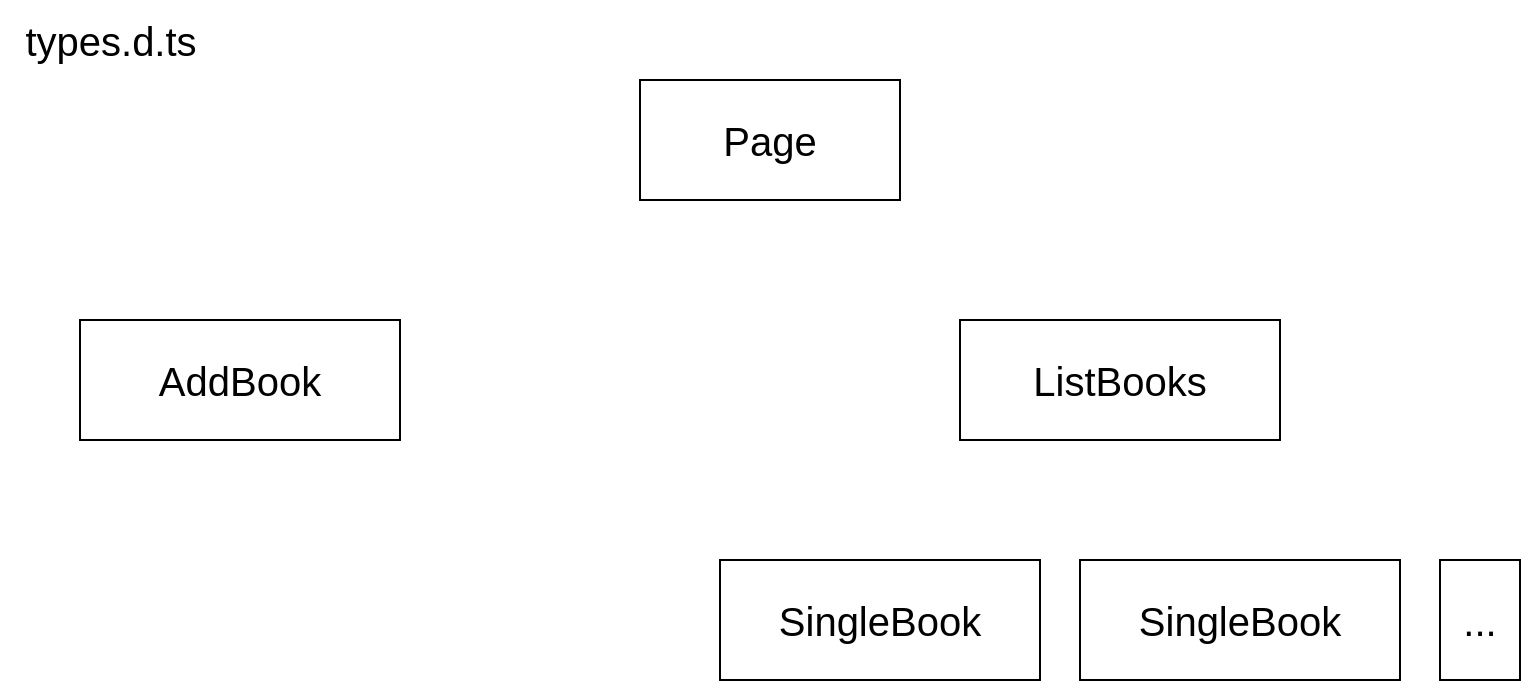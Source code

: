 <mxfile>
    <diagram id="iTcYddS-sBgx1wRTPVbm" name="Page-1">
        <mxGraphModel dx="1449" dy="497" grid="1" gridSize="10" guides="1" tooltips="1" connect="1" arrows="1" fold="1" page="1" pageScale="1" pageWidth="850" pageHeight="1100" math="0" shadow="0">
            <root>
                <mxCell id="0"/>
                <mxCell id="1" parent="0"/>
                <mxCell id="2" value="&lt;font style=&quot;font-size: 20px;&quot;&gt;Page&lt;/font&gt;" style="rounded=0;whiteSpace=wrap;html=1;" vertex="1" parent="1">
                    <mxGeometry x="400" y="80" width="130" height="60" as="geometry"/>
                </mxCell>
                <mxCell id="3" value="&lt;font style=&quot;font-size: 20px;&quot;&gt;AddBook&lt;/font&gt;" style="rounded=0;whiteSpace=wrap;html=1;" vertex="1" parent="1">
                    <mxGeometry x="120" y="200" width="160" height="60" as="geometry"/>
                </mxCell>
                <mxCell id="4" value="&lt;font style=&quot;font-size: 20px;&quot;&gt;ListBooks&lt;/font&gt;" style="rounded=0;whiteSpace=wrap;html=1;" vertex="1" parent="1">
                    <mxGeometry x="560" y="200" width="160" height="60" as="geometry"/>
                </mxCell>
                <mxCell id="5" value="&lt;font style=&quot;font-size: 20px;&quot;&gt;SingleBook&lt;/font&gt;" style="rounded=0;whiteSpace=wrap;html=1;" vertex="1" parent="1">
                    <mxGeometry x="440" y="320" width="160" height="60" as="geometry"/>
                </mxCell>
                <mxCell id="6" value="&lt;font style=&quot;font-size: 20px;&quot;&gt;SingleBook&lt;/font&gt;" style="rounded=0;whiteSpace=wrap;html=1;" vertex="1" parent="1">
                    <mxGeometry x="620" y="320" width="160" height="60" as="geometry"/>
                </mxCell>
                <mxCell id="7" value="&lt;font style=&quot;font-size: 20px;&quot;&gt;...&lt;/font&gt;" style="rounded=0;whiteSpace=wrap;html=1;" vertex="1" parent="1">
                    <mxGeometry x="800" y="320" width="40" height="60" as="geometry"/>
                </mxCell>
                <mxCell id="9" value="types.d.ts" style="text;html=1;align=center;verticalAlign=middle;resizable=0;points=[];autosize=1;strokeColor=none;fillColor=none;fontSize=20;" vertex="1" parent="1">
                    <mxGeometry x="80" y="40" width="110" height="40" as="geometry"/>
                </mxCell>
            </root>
        </mxGraphModel>
    </diagram>
</mxfile>